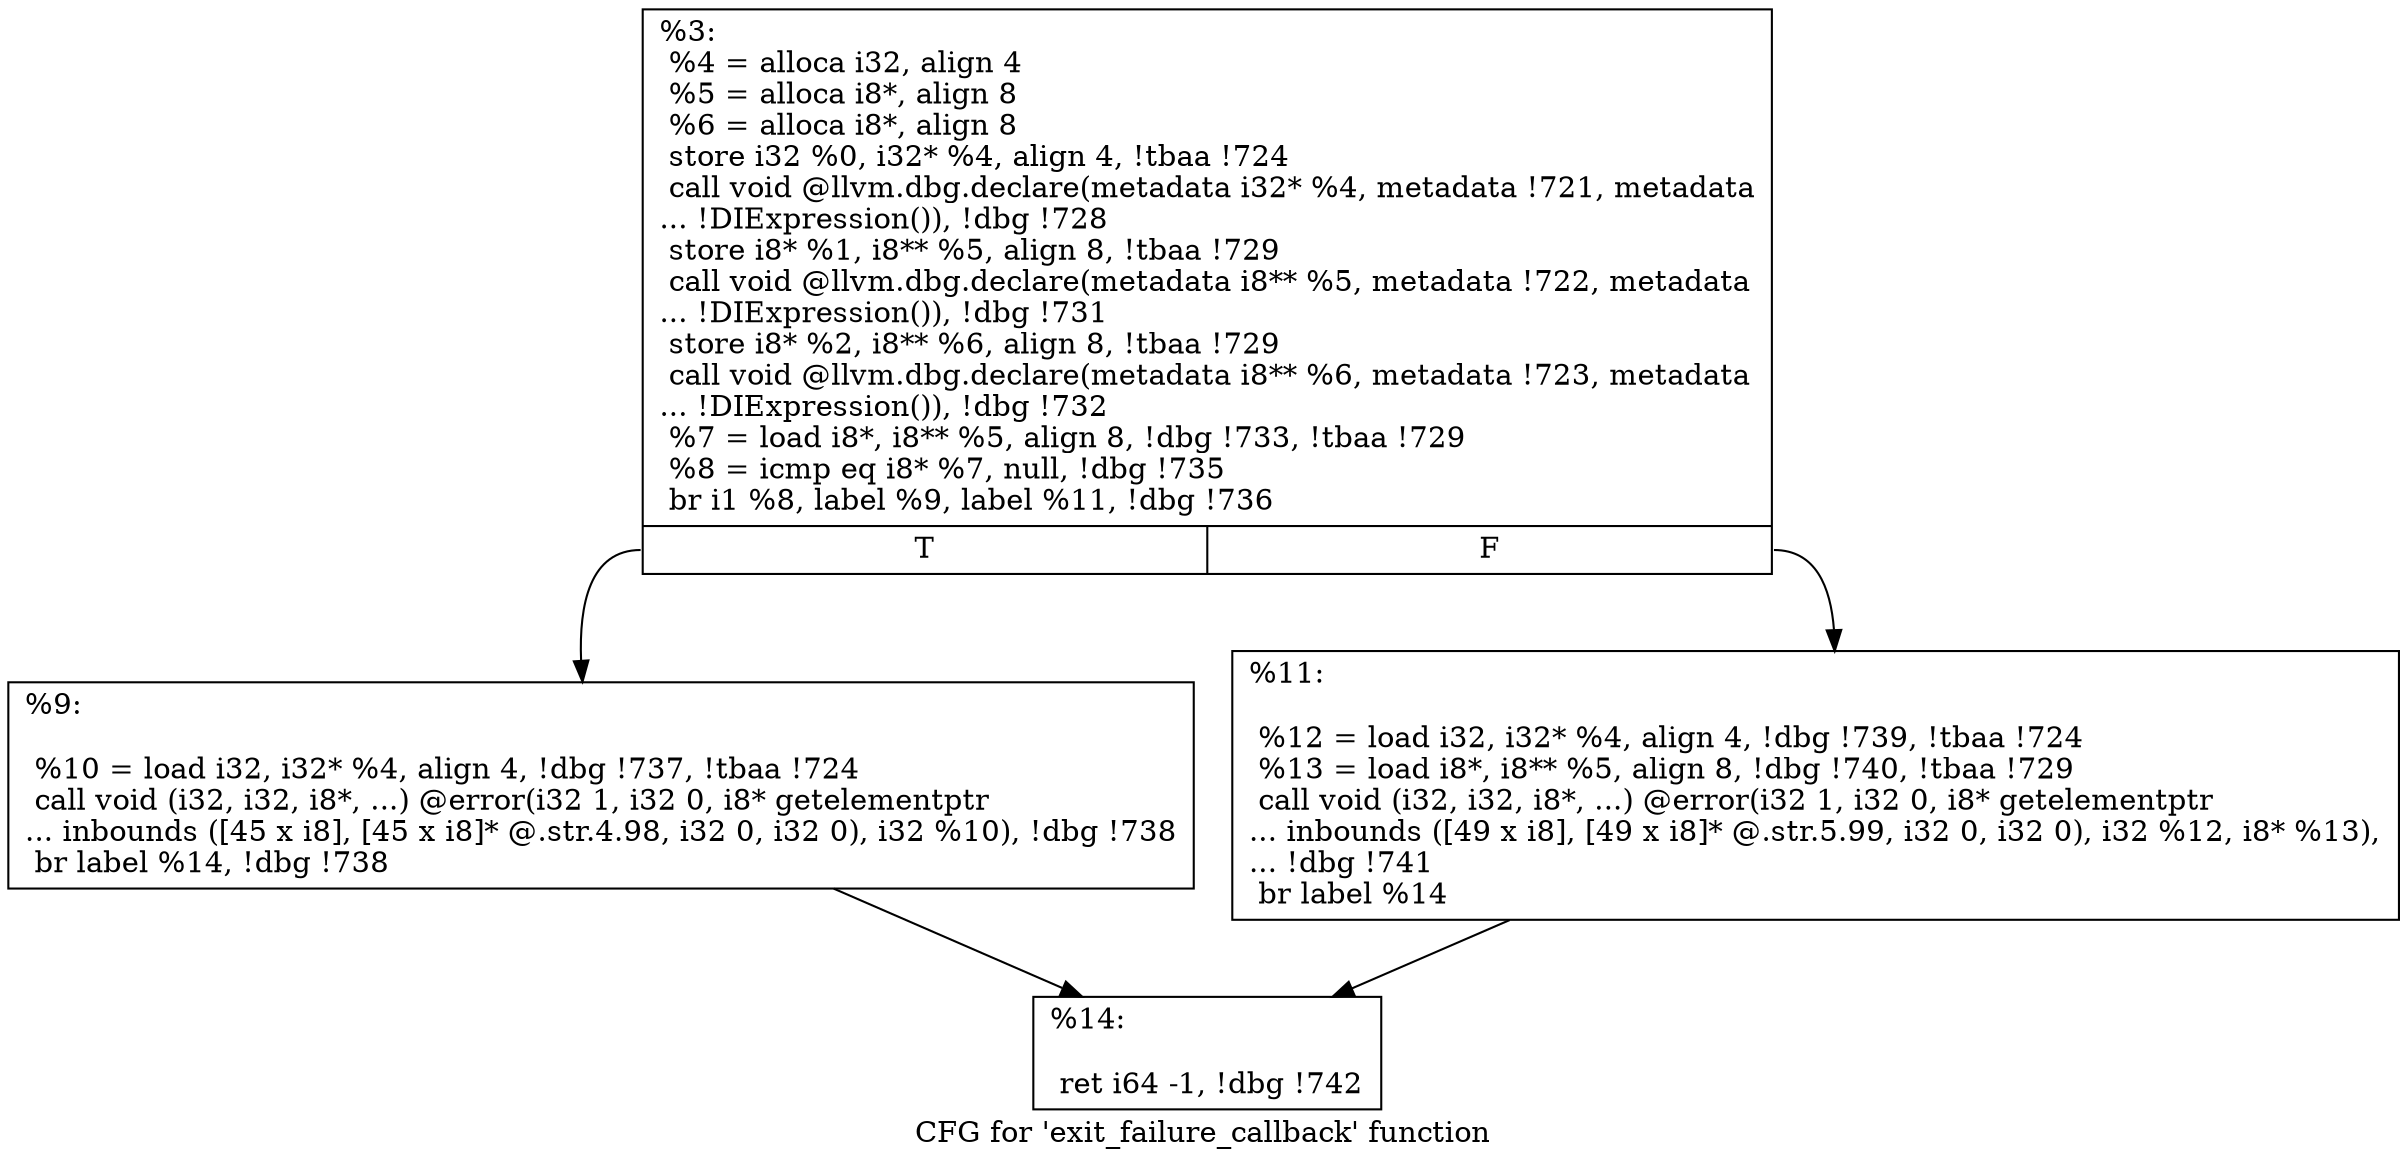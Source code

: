 digraph "CFG for 'exit_failure_callback' function" {
	label="CFG for 'exit_failure_callback' function";

	Node0x1e391d0 [shape=record,label="{%3:\l  %4 = alloca i32, align 4\l  %5 = alloca i8*, align 8\l  %6 = alloca i8*, align 8\l  store i32 %0, i32* %4, align 4, !tbaa !724\l  call void @llvm.dbg.declare(metadata i32* %4, metadata !721, metadata\l... !DIExpression()), !dbg !728\l  store i8* %1, i8** %5, align 8, !tbaa !729\l  call void @llvm.dbg.declare(metadata i8** %5, metadata !722, metadata\l... !DIExpression()), !dbg !731\l  store i8* %2, i8** %6, align 8, !tbaa !729\l  call void @llvm.dbg.declare(metadata i8** %6, metadata !723, metadata\l... !DIExpression()), !dbg !732\l  %7 = load i8*, i8** %5, align 8, !dbg !733, !tbaa !729\l  %8 = icmp eq i8* %7, null, !dbg !735\l  br i1 %8, label %9, label %11, !dbg !736\l|{<s0>T|<s1>F}}"];
	Node0x1e391d0:s0 -> Node0x1e99ac0;
	Node0x1e391d0:s1 -> Node0x1e99b10;
	Node0x1e99ac0 [shape=record,label="{%9:\l\l  %10 = load i32, i32* %4, align 4, !dbg !737, !tbaa !724\l  call void (i32, i32, i8*, ...) @error(i32 1, i32 0, i8* getelementptr\l... inbounds ([45 x i8], [45 x i8]* @.str.4.98, i32 0, i32 0), i32 %10), !dbg !738\l  br label %14, !dbg !738\l}"];
	Node0x1e99ac0 -> Node0x1e99b60;
	Node0x1e99b10 [shape=record,label="{%11:\l\l  %12 = load i32, i32* %4, align 4, !dbg !739, !tbaa !724\l  %13 = load i8*, i8** %5, align 8, !dbg !740, !tbaa !729\l  call void (i32, i32, i8*, ...) @error(i32 1, i32 0, i8* getelementptr\l... inbounds ([49 x i8], [49 x i8]* @.str.5.99, i32 0, i32 0), i32 %12, i8* %13),\l... !dbg !741\l  br label %14\l}"];
	Node0x1e99b10 -> Node0x1e99b60;
	Node0x1e99b60 [shape=record,label="{%14:\l\l  ret i64 -1, !dbg !742\l}"];
}
